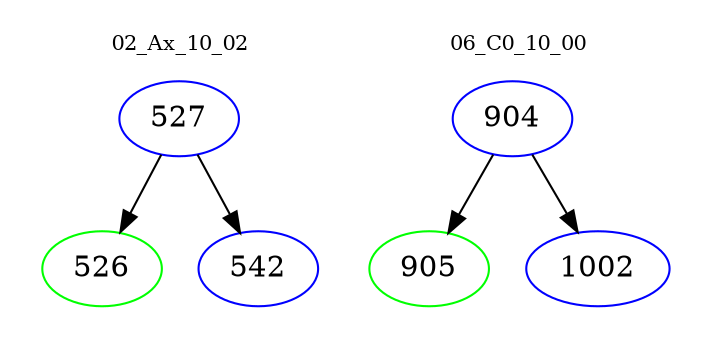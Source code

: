 digraph{
subgraph cluster_0 {
color = white
label = "02_Ax_10_02";
fontsize=10;
T0_527 [label="527", color="blue"]
T0_527 -> T0_526 [color="black"]
T0_526 [label="526", color="green"]
T0_527 -> T0_542 [color="black"]
T0_542 [label="542", color="blue"]
}
subgraph cluster_1 {
color = white
label = "06_C0_10_00";
fontsize=10;
T1_904 [label="904", color="blue"]
T1_904 -> T1_905 [color="black"]
T1_905 [label="905", color="green"]
T1_904 -> T1_1002 [color="black"]
T1_1002 [label="1002", color="blue"]
}
}
